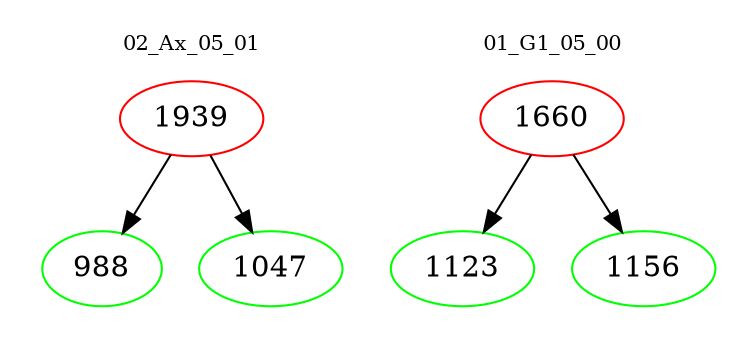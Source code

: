 digraph{
subgraph cluster_0 {
color = white
label = "02_Ax_05_01";
fontsize=10;
T0_1939 [label="1939", color="red"]
T0_1939 -> T0_988 [color="black"]
T0_988 [label="988", color="green"]
T0_1939 -> T0_1047 [color="black"]
T0_1047 [label="1047", color="green"]
}
subgraph cluster_1 {
color = white
label = "01_G1_05_00";
fontsize=10;
T1_1660 [label="1660", color="red"]
T1_1660 -> T1_1123 [color="black"]
T1_1123 [label="1123", color="green"]
T1_1660 -> T1_1156 [color="black"]
T1_1156 [label="1156", color="green"]
}
}
